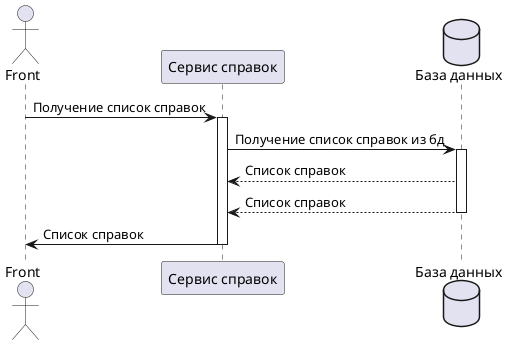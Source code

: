 @startuml
actor "Front" as front
participant "Сервис справок" as report
database "База данных" as db
front -> report: Получение список справок
activate report
report -> db:  Получение список справок из бд
activate db
db --> report:  Список справок
db --> report:  Список справок
deactivate db
report -> front: Список справок
deactivate report
@enduml